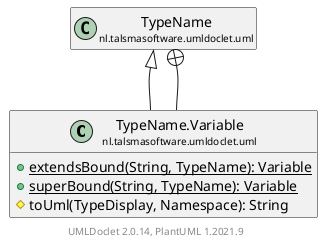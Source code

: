 @startuml
    set namespaceSeparator none
    hide empty fields
    hide empty methods

    class "<size:14>TypeName.Variable\n<size:10>nl.talsmasoftware.umldoclet.uml" as nl.talsmasoftware.umldoclet.uml.TypeName.Variable [[TypeName.Variable.html]] {
        {static} +extendsBound(String, TypeName): Variable
        {static} +superBound(String, TypeName): Variable
        #toUml(TypeDisplay, Namespace): String
    }

    class "<size:14>TypeName\n<size:10>nl.talsmasoftware.umldoclet.uml" as nl.talsmasoftware.umldoclet.uml.TypeName [[TypeName.html]]
    class "<size:14>TypeName\n<size:10>nl.talsmasoftware.umldoclet.uml" as nl.talsmasoftware.umldoclet.uml.TypeName [[TypeName.html]]

    nl.talsmasoftware.umldoclet.uml.TypeName <|-- nl.talsmasoftware.umldoclet.uml.TypeName.Variable
    nl.talsmasoftware.umldoclet.uml.TypeName +-- nl.talsmasoftware.umldoclet.uml.TypeName.Variable

    center footer UMLDoclet 2.0.14, PlantUML 1.2021.9
@enduml
